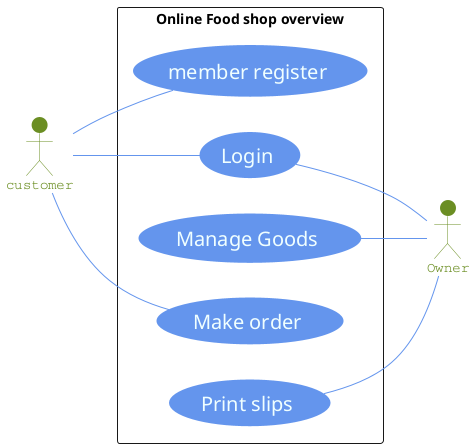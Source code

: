 @startuml foodshop-diagram-1

left to right direction
skinparam packageStyle rectangle
skinparam Shadowing false
skinparam actor {
    BorderColor OliveDrab
    FontName Courier
    FontColor OliveDrab
    BackgroundColor OliveDrab
}

' skinparam linetype ortho
skinparam usecase {
    BackgroundColor CornflowerBlue
    BorderColor CornflowerBlue
    FontColor Azure
    FontSize 20

    ArrowColor CornflowerBlue
}

actor customer
actor Owner

rectangle "Online Food shop overview"{
    customer -- (member register)
    customer -- (Login)
    (Login) -- Owner
    (Manage Goods) -- Owner
    customer -- (Make order)
    (Print slips) -- Owner
}
@enduml